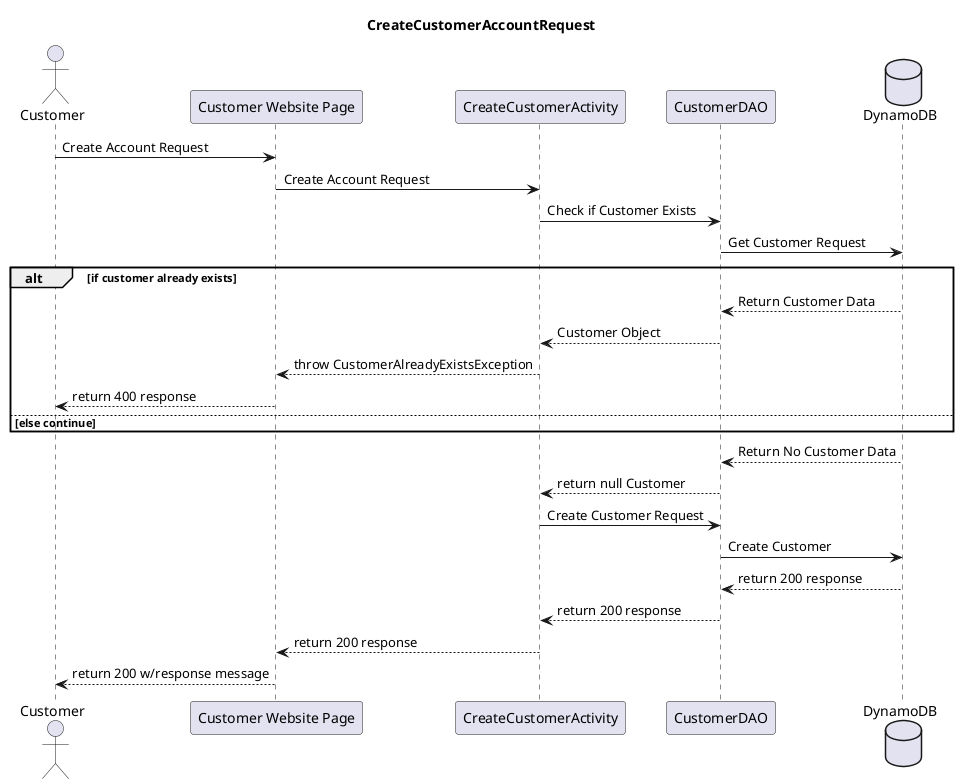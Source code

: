 @startuml
'https://plantuml.com/sequence-diagram

actor "Customer" as client
participant "Customer Website Page" as apiGateway
participant "CreateCustomerActivity" as createCustomerActivity
participant "CustomerDAO" as customerDao
database "DynamoDB" as dynamoDB

title CreateCustomerAccountRequest

client -> apiGateway : Create Account Request
apiGateway -> createCustomerActivity : Create Account Request
createCustomerActivity -> customerDao : Check if Customer Exists
customerDao -> dynamoDB : Get Customer Request
alt if customer already exists
dynamoDB --> customerDao : Return Customer Data
customerDao --> createCustomerActivity : Customer Object
createCustomerActivity --> apiGateway : throw CustomerAlreadyExistsException
apiGateway --> client : return 400 response
else else continue
end
dynamoDB --> customerDao : Return No Customer Data
customerDao --> createCustomerActivity : return null Customer
createCustomerActivity -> customerDao : Create Customer Request
customerDao -> dynamoDB : Create Customer
dynamoDB --> customerDao : return 200 response
customerDao --> createCustomerActivity : return 200 response
createCustomerActivity --> apiGateway : return 200 response
apiGateway --> client : return 200 w/response message

@enduml